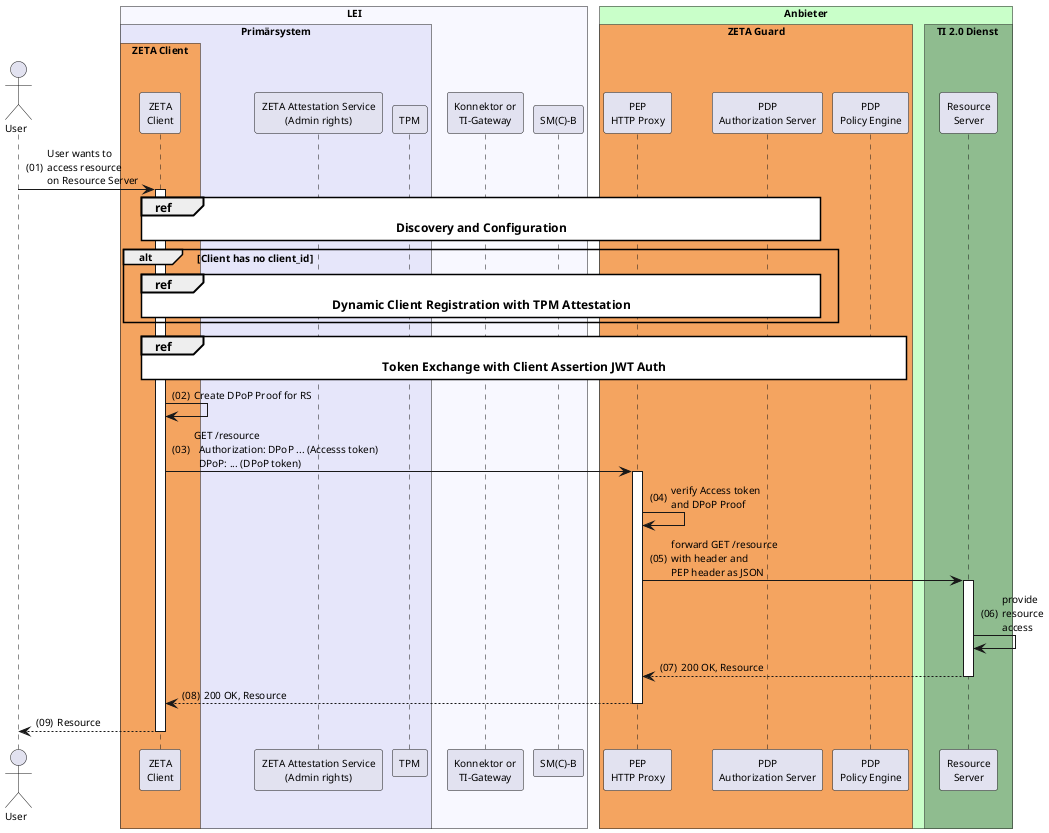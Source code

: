 @startuml "tpm-attestation-and-token-exchange-overview"
autonumber "(00)"
skinparam defaultFontSize 10
skinparam defaultFontName Helvetica
skinparam DefaultMonospacedFontName Courier
skinparam lengthAdjust none
skinparam sequenceReferenceBackgroundColor White
skinparam SequenceReferenceFontSize 12
/'skinparam SequenceReferenceFontStyle bold
'/

!pragma teoz true

Actor User
box "LEI" #GhostWhite
  box "Primärsystem" #Lavender
    box "ZETA Client" #SandyBrown
      participant Client as "ZETA\nClient"
    end box
    participant ZAS as "ZETA Attestation Service\n(Admin rights)"
    participant TPM as "TPM"
  end box
  participant Konnektor as "Konnektor or\nTI-Gateway"
  participant SMB as "SM(C)-B"
end box

box "Anbieter" #TECHNOLOGY
  box "ZETA Guard" #SandyBrown
    participant HP as "PEP\nHTTP Proxy"
    participant AuthS as "PDP\nAuthorization Server" 
    participant PE as "PDP\nPolicy Engine"
  end box
    box TI 2.0 Dienst #DarkSeaGreen
      participant RS as "Resource\nServer"
    end box
end box

User -> Client ++ : User wants to\naccess resource\non Resource Server

ref over Client, HP, AuthS: **Discovery and Configuration**
alt Client has no client_id
    ref over Client, AuthS: **Dynamic Client Registration with TPM Attestation**
end

ref over Client, AuthS, PE: **Token Exchange with Client Assertion JWT Auth**

Client -> Client: Create DPoP Proof for RS
Client -> HP ++ : GET /resource\n\
  Authorization: DPoP ... (Accesss token)\n\
  DPoP: ... (DPoP token)
HP -> HP: verify Access token\nand DPoP Proof
HP -> RS ++ : forward GET /resource\n\
with header and\nPEP header as JSON
RS -> RS: provide\nresource\naccess
RS --> HP -- : 200 OK, Resource
HP --> Client -- : 200 OK, Resource
Client --> User -- : Resource

@enduml